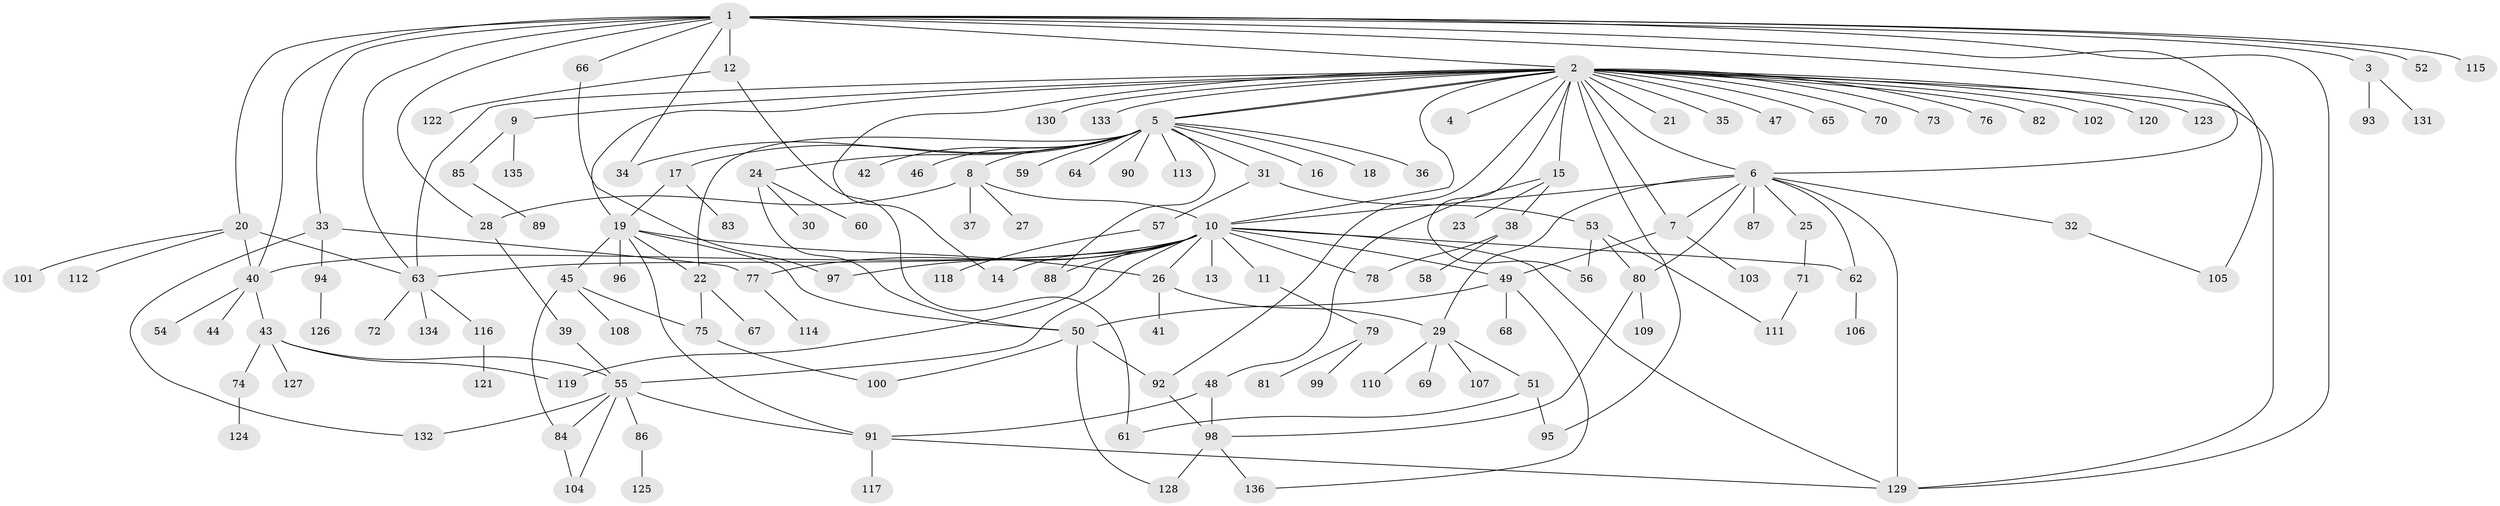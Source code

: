 // coarse degree distribution, {18: 0.009615384615384616, 26: 0.009615384615384616, 2: 0.22115384615384615, 1: 0.5, 17: 0.019230769230769232, 10: 0.019230769230769232, 3: 0.09615384615384616, 4: 0.038461538461538464, 5: 0.038461538461538464, 8: 0.019230769230769232, 6: 0.009615384615384616, 7: 0.019230769230769232}
// Generated by graph-tools (version 1.1) at 2025/23/03/03/25 07:23:51]
// undirected, 136 vertices, 185 edges
graph export_dot {
graph [start="1"]
  node [color=gray90,style=filled];
  1;
  2;
  3;
  4;
  5;
  6;
  7;
  8;
  9;
  10;
  11;
  12;
  13;
  14;
  15;
  16;
  17;
  18;
  19;
  20;
  21;
  22;
  23;
  24;
  25;
  26;
  27;
  28;
  29;
  30;
  31;
  32;
  33;
  34;
  35;
  36;
  37;
  38;
  39;
  40;
  41;
  42;
  43;
  44;
  45;
  46;
  47;
  48;
  49;
  50;
  51;
  52;
  53;
  54;
  55;
  56;
  57;
  58;
  59;
  60;
  61;
  62;
  63;
  64;
  65;
  66;
  67;
  68;
  69;
  70;
  71;
  72;
  73;
  74;
  75;
  76;
  77;
  78;
  79;
  80;
  81;
  82;
  83;
  84;
  85;
  86;
  87;
  88;
  89;
  90;
  91;
  92;
  93;
  94;
  95;
  96;
  97;
  98;
  99;
  100;
  101;
  102;
  103;
  104;
  105;
  106;
  107;
  108;
  109;
  110;
  111;
  112;
  113;
  114;
  115;
  116;
  117;
  118;
  119;
  120;
  121;
  122;
  123;
  124;
  125;
  126;
  127;
  128;
  129;
  130;
  131;
  132;
  133;
  134;
  135;
  136;
  1 -- 2;
  1 -- 3;
  1 -- 6;
  1 -- 12;
  1 -- 20;
  1 -- 28;
  1 -- 33;
  1 -- 34;
  1 -- 40;
  1 -- 52;
  1 -- 63;
  1 -- 66;
  1 -- 105;
  1 -- 115;
  1 -- 129;
  2 -- 4;
  2 -- 5;
  2 -- 5;
  2 -- 6;
  2 -- 7;
  2 -- 9;
  2 -- 10;
  2 -- 14;
  2 -- 15;
  2 -- 19;
  2 -- 21;
  2 -- 35;
  2 -- 47;
  2 -- 56;
  2 -- 63;
  2 -- 65;
  2 -- 70;
  2 -- 73;
  2 -- 76;
  2 -- 82;
  2 -- 92;
  2 -- 95;
  2 -- 102;
  2 -- 120;
  2 -- 123;
  2 -- 129;
  2 -- 130;
  2 -- 133;
  3 -- 93;
  3 -- 131;
  5 -- 8;
  5 -- 16;
  5 -- 17;
  5 -- 18;
  5 -- 22;
  5 -- 24;
  5 -- 31;
  5 -- 34;
  5 -- 36;
  5 -- 42;
  5 -- 46;
  5 -- 59;
  5 -- 64;
  5 -- 88;
  5 -- 90;
  5 -- 113;
  6 -- 7;
  6 -- 10;
  6 -- 25;
  6 -- 29;
  6 -- 32;
  6 -- 62;
  6 -- 80;
  6 -- 87;
  6 -- 129;
  7 -- 49;
  7 -- 103;
  8 -- 10;
  8 -- 27;
  8 -- 28;
  8 -- 37;
  9 -- 85;
  9 -- 135;
  10 -- 11;
  10 -- 13;
  10 -- 14;
  10 -- 26;
  10 -- 40;
  10 -- 49;
  10 -- 55;
  10 -- 62;
  10 -- 63;
  10 -- 77;
  10 -- 78;
  10 -- 88;
  10 -- 97;
  10 -- 119;
  10 -- 129;
  11 -- 79;
  12 -- 61;
  12 -- 122;
  15 -- 23;
  15 -- 38;
  15 -- 48;
  17 -- 19;
  17 -- 83;
  19 -- 22;
  19 -- 26;
  19 -- 45;
  19 -- 50;
  19 -- 91;
  19 -- 96;
  20 -- 40;
  20 -- 63;
  20 -- 101;
  20 -- 112;
  22 -- 67;
  22 -- 75;
  24 -- 30;
  24 -- 50;
  24 -- 60;
  25 -- 71;
  26 -- 29;
  26 -- 41;
  28 -- 39;
  29 -- 51;
  29 -- 69;
  29 -- 107;
  29 -- 110;
  31 -- 53;
  31 -- 57;
  32 -- 105;
  33 -- 77;
  33 -- 94;
  33 -- 132;
  38 -- 58;
  38 -- 78;
  39 -- 55;
  40 -- 43;
  40 -- 44;
  40 -- 54;
  43 -- 55;
  43 -- 74;
  43 -- 119;
  43 -- 127;
  45 -- 75;
  45 -- 84;
  45 -- 108;
  48 -- 91;
  48 -- 98;
  49 -- 50;
  49 -- 68;
  49 -- 136;
  50 -- 92;
  50 -- 100;
  50 -- 128;
  51 -- 61;
  51 -- 95;
  53 -- 56;
  53 -- 80;
  53 -- 111;
  55 -- 84;
  55 -- 86;
  55 -- 91;
  55 -- 104;
  55 -- 132;
  57 -- 118;
  62 -- 106;
  63 -- 72;
  63 -- 116;
  63 -- 134;
  66 -- 97;
  71 -- 111;
  74 -- 124;
  75 -- 100;
  77 -- 114;
  79 -- 81;
  79 -- 99;
  80 -- 98;
  80 -- 109;
  84 -- 104;
  85 -- 89;
  86 -- 125;
  91 -- 117;
  91 -- 129;
  92 -- 98;
  94 -- 126;
  98 -- 128;
  98 -- 136;
  116 -- 121;
}
